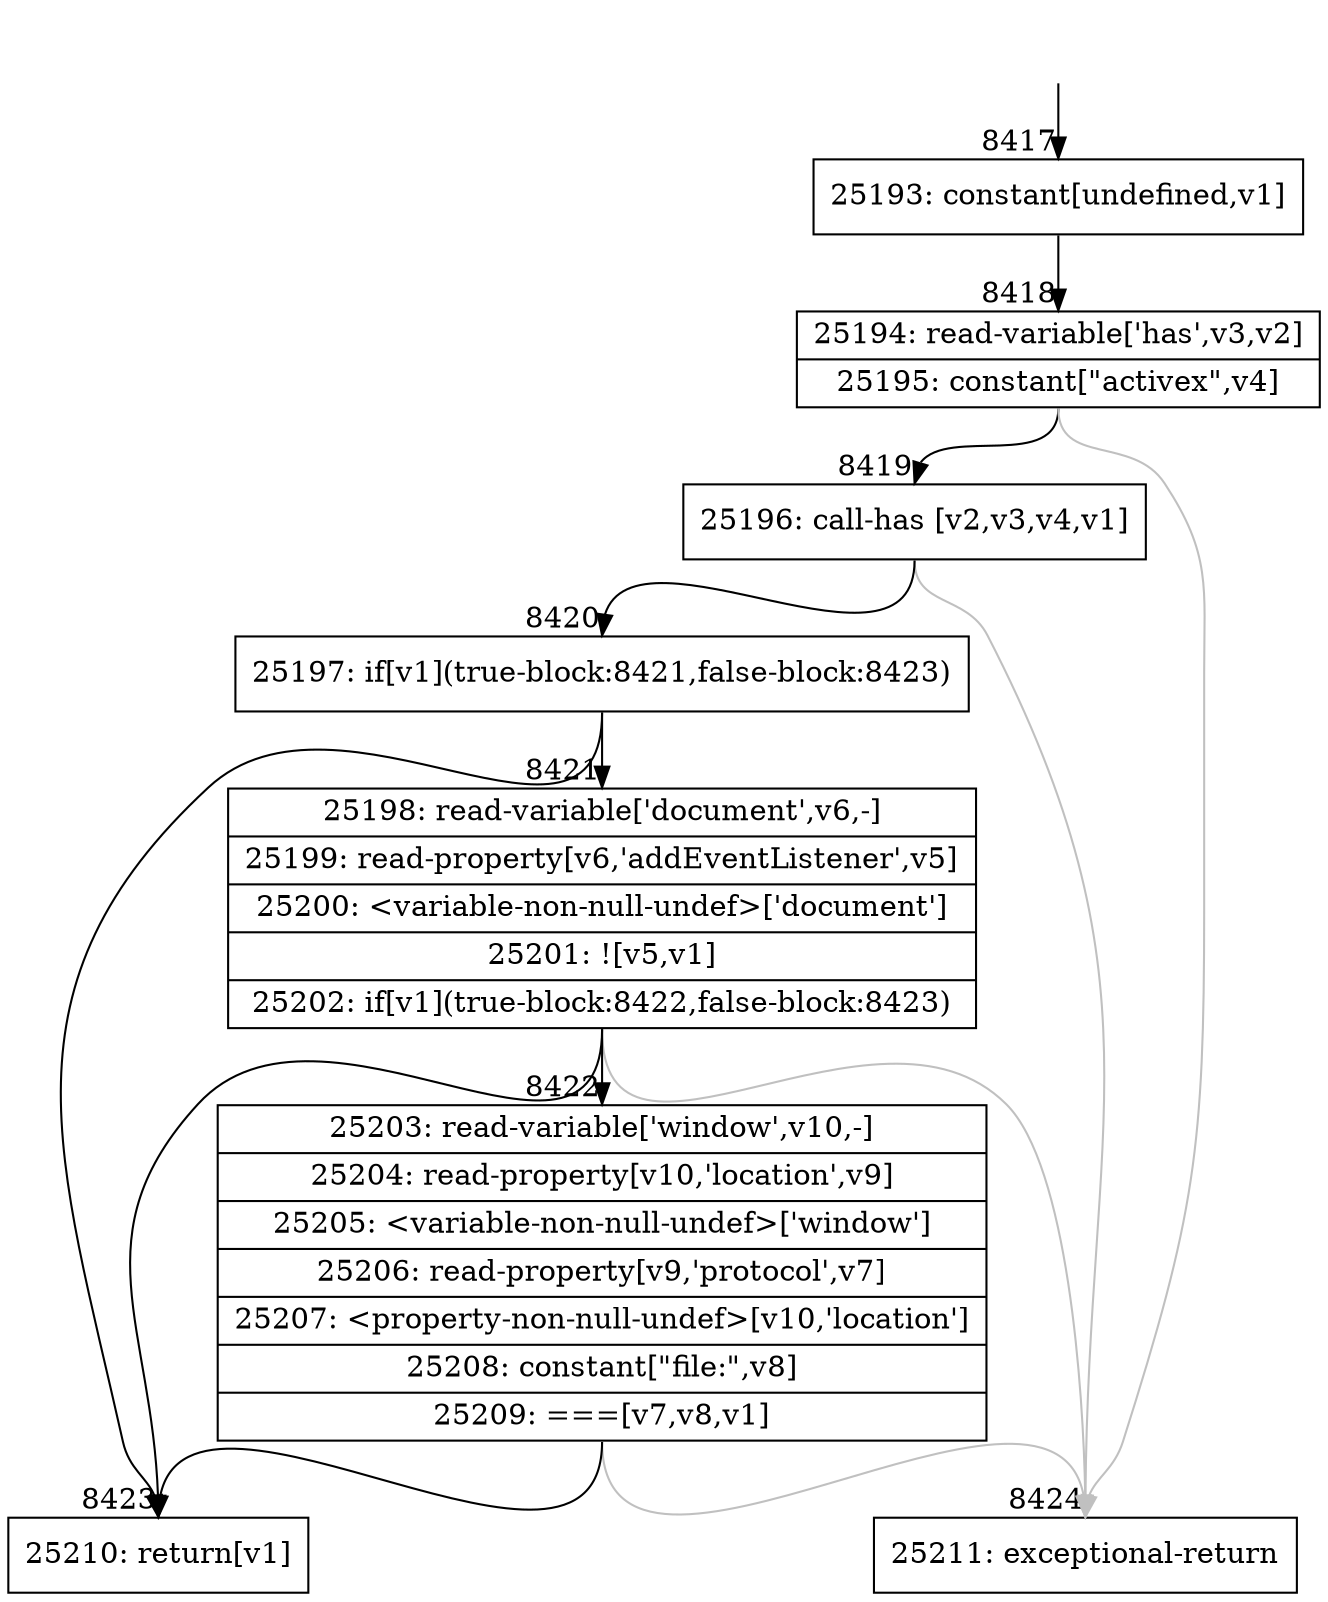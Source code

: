 digraph {
rankdir="TD"
BB_entry565[shape=none,label=""];
BB_entry565 -> BB8417 [tailport=s, headport=n, headlabel="    8417"]
BB8417 [shape=record label="{25193: constant[undefined,v1]}" ] 
BB8417 -> BB8418 [tailport=s, headport=n, headlabel="      8418"]
BB8418 [shape=record label="{25194: read-variable['has',v3,v2]|25195: constant[\"activex\",v4]}" ] 
BB8418 -> BB8419 [tailport=s, headport=n, headlabel="      8419"]
BB8418 -> BB8424 [tailport=s, headport=n, color=gray, headlabel="      8424"]
BB8419 [shape=record label="{25196: call-has [v2,v3,v4,v1]}" ] 
BB8419 -> BB8420 [tailport=s, headport=n, headlabel="      8420"]
BB8419 -> BB8424 [tailport=s, headport=n, color=gray]
BB8420 [shape=record label="{25197: if[v1](true-block:8421,false-block:8423)}" ] 
BB8420 -> BB8423 [tailport=s, headport=n, headlabel="      8423"]
BB8420 -> BB8421 [tailport=s, headport=n, headlabel="      8421"]
BB8421 [shape=record label="{25198: read-variable['document',v6,-]|25199: read-property[v6,'addEventListener',v5]|25200: \<variable-non-null-undef\>['document']|25201: ![v5,v1]|25202: if[v1](true-block:8422,false-block:8423)}" ] 
BB8421 -> BB8423 [tailport=s, headport=n]
BB8421 -> BB8422 [tailport=s, headport=n, headlabel="      8422"]
BB8421 -> BB8424 [tailport=s, headport=n, color=gray]
BB8422 [shape=record label="{25203: read-variable['window',v10,-]|25204: read-property[v10,'location',v9]|25205: \<variable-non-null-undef\>['window']|25206: read-property[v9,'protocol',v7]|25207: \<property-non-null-undef\>[v10,'location']|25208: constant[\"file:\",v8]|25209: ===[v7,v8,v1]}" ] 
BB8422 -> BB8423 [tailport=s, headport=n]
BB8422 -> BB8424 [tailport=s, headport=n, color=gray]
BB8423 [shape=record label="{25210: return[v1]}" ] 
BB8424 [shape=record label="{25211: exceptional-return}" ] 
//#$~ 11832
}
